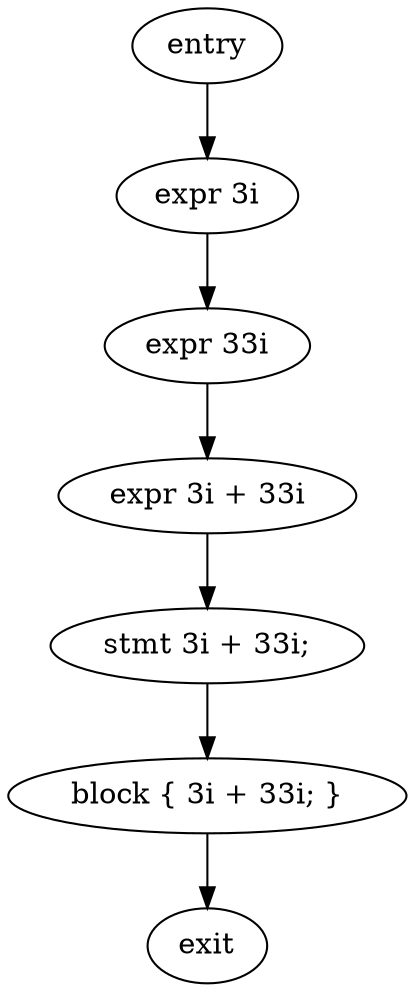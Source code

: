 digraph block {
    N0[label="entry"];
    N1[label="exit"];
    N2[label="expr 3i"];
    N3[label="expr 33i"];
    N4[label="expr 3i + 33i"];
    N5[label="stmt 3i + 33i;"];
    N6[label="block { 3i + 33i; }"];
    N0 -> N2;
    N2 -> N3;
    N3 -> N4;
    N4 -> N5;
    N5 -> N6;
    N6 -> N1;
}
